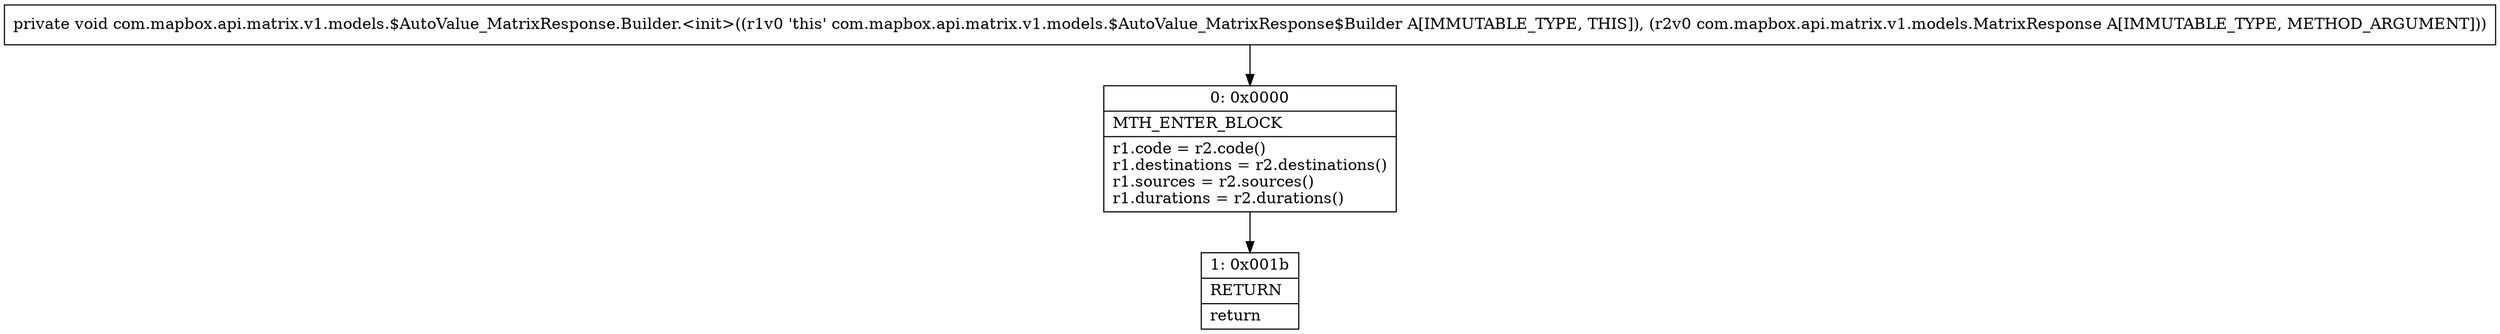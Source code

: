 digraph "CFG forcom.mapbox.api.matrix.v1.models.$AutoValue_MatrixResponse.Builder.\<init\>(Lcom\/mapbox\/api\/matrix\/v1\/models\/MatrixResponse;)V" {
Node_0 [shape=record,label="{0\:\ 0x0000|MTH_ENTER_BLOCK\l|r1.code = r2.code()\lr1.destinations = r2.destinations()\lr1.sources = r2.sources()\lr1.durations = r2.durations()\l}"];
Node_1 [shape=record,label="{1\:\ 0x001b|RETURN\l|return\l}"];
MethodNode[shape=record,label="{private void com.mapbox.api.matrix.v1.models.$AutoValue_MatrixResponse.Builder.\<init\>((r1v0 'this' com.mapbox.api.matrix.v1.models.$AutoValue_MatrixResponse$Builder A[IMMUTABLE_TYPE, THIS]), (r2v0 com.mapbox.api.matrix.v1.models.MatrixResponse A[IMMUTABLE_TYPE, METHOD_ARGUMENT])) }"];
MethodNode -> Node_0;
Node_0 -> Node_1;
}

